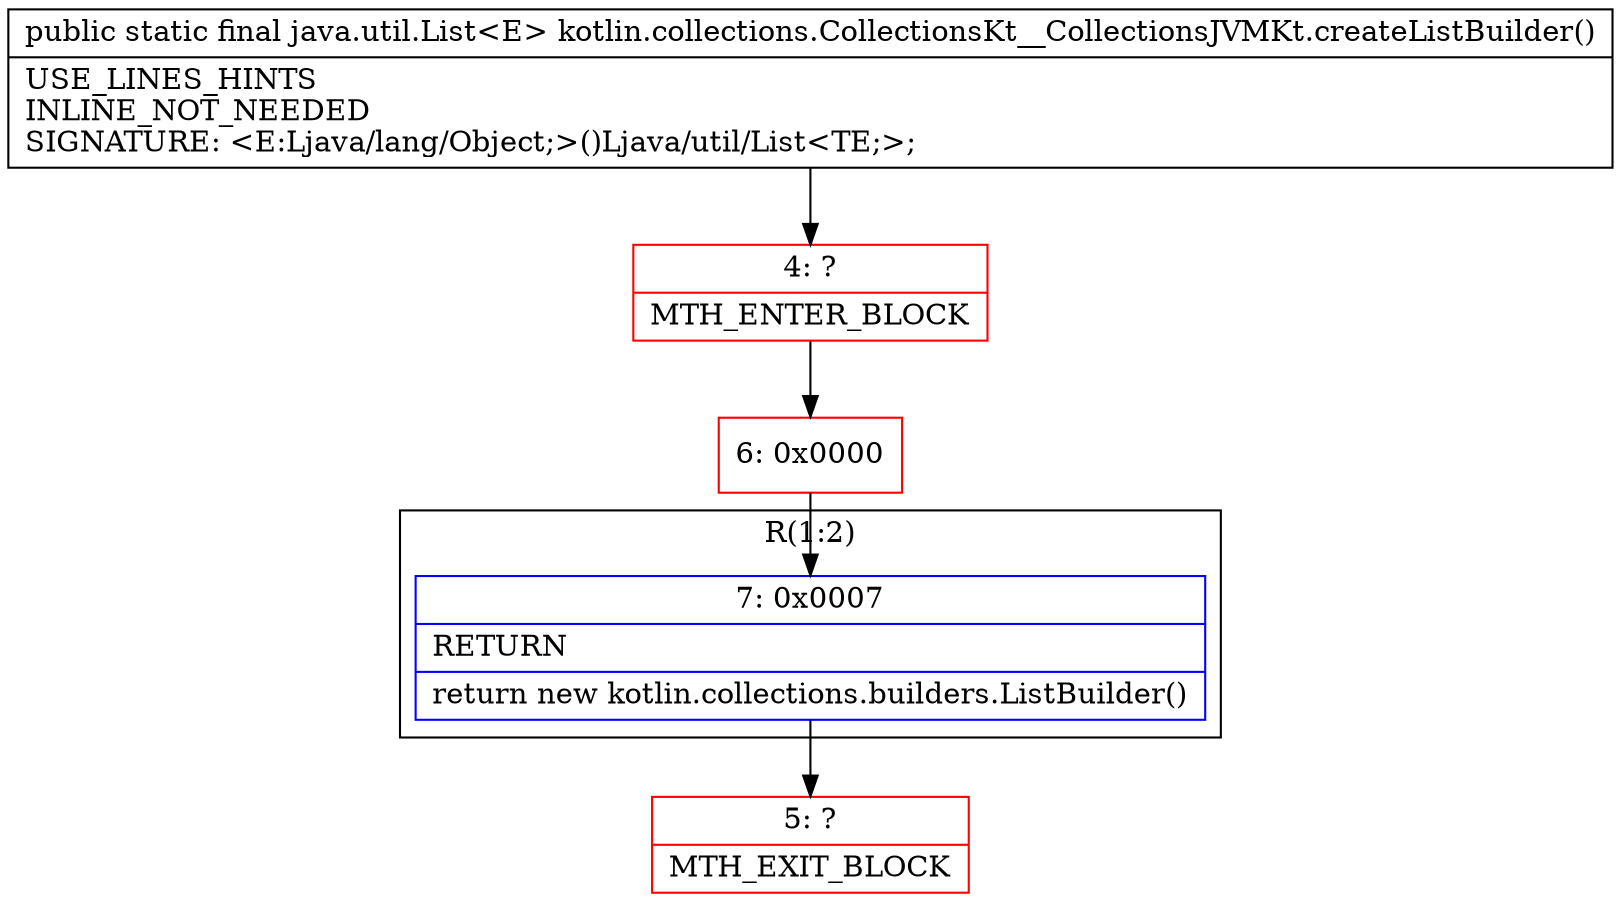 digraph "CFG forkotlin.collections.CollectionsKt__CollectionsJVMKt.createListBuilder()Ljava\/util\/List;" {
subgraph cluster_Region_707528573 {
label = "R(1:2)";
node [shape=record,color=blue];
Node_7 [shape=record,label="{7\:\ 0x0007|RETURN\l|return new kotlin.collections.builders.ListBuilder()\l}"];
}
Node_4 [shape=record,color=red,label="{4\:\ ?|MTH_ENTER_BLOCK\l}"];
Node_6 [shape=record,color=red,label="{6\:\ 0x0000}"];
Node_5 [shape=record,color=red,label="{5\:\ ?|MTH_EXIT_BLOCK\l}"];
MethodNode[shape=record,label="{public static final java.util.List\<E\> kotlin.collections.CollectionsKt__CollectionsJVMKt.createListBuilder()  | USE_LINES_HINTS\lINLINE_NOT_NEEDED\lSIGNATURE: \<E:Ljava\/lang\/Object;\>()Ljava\/util\/List\<TE;\>;\l}"];
MethodNode -> Node_4;Node_7 -> Node_5;
Node_4 -> Node_6;
Node_6 -> Node_7;
}

